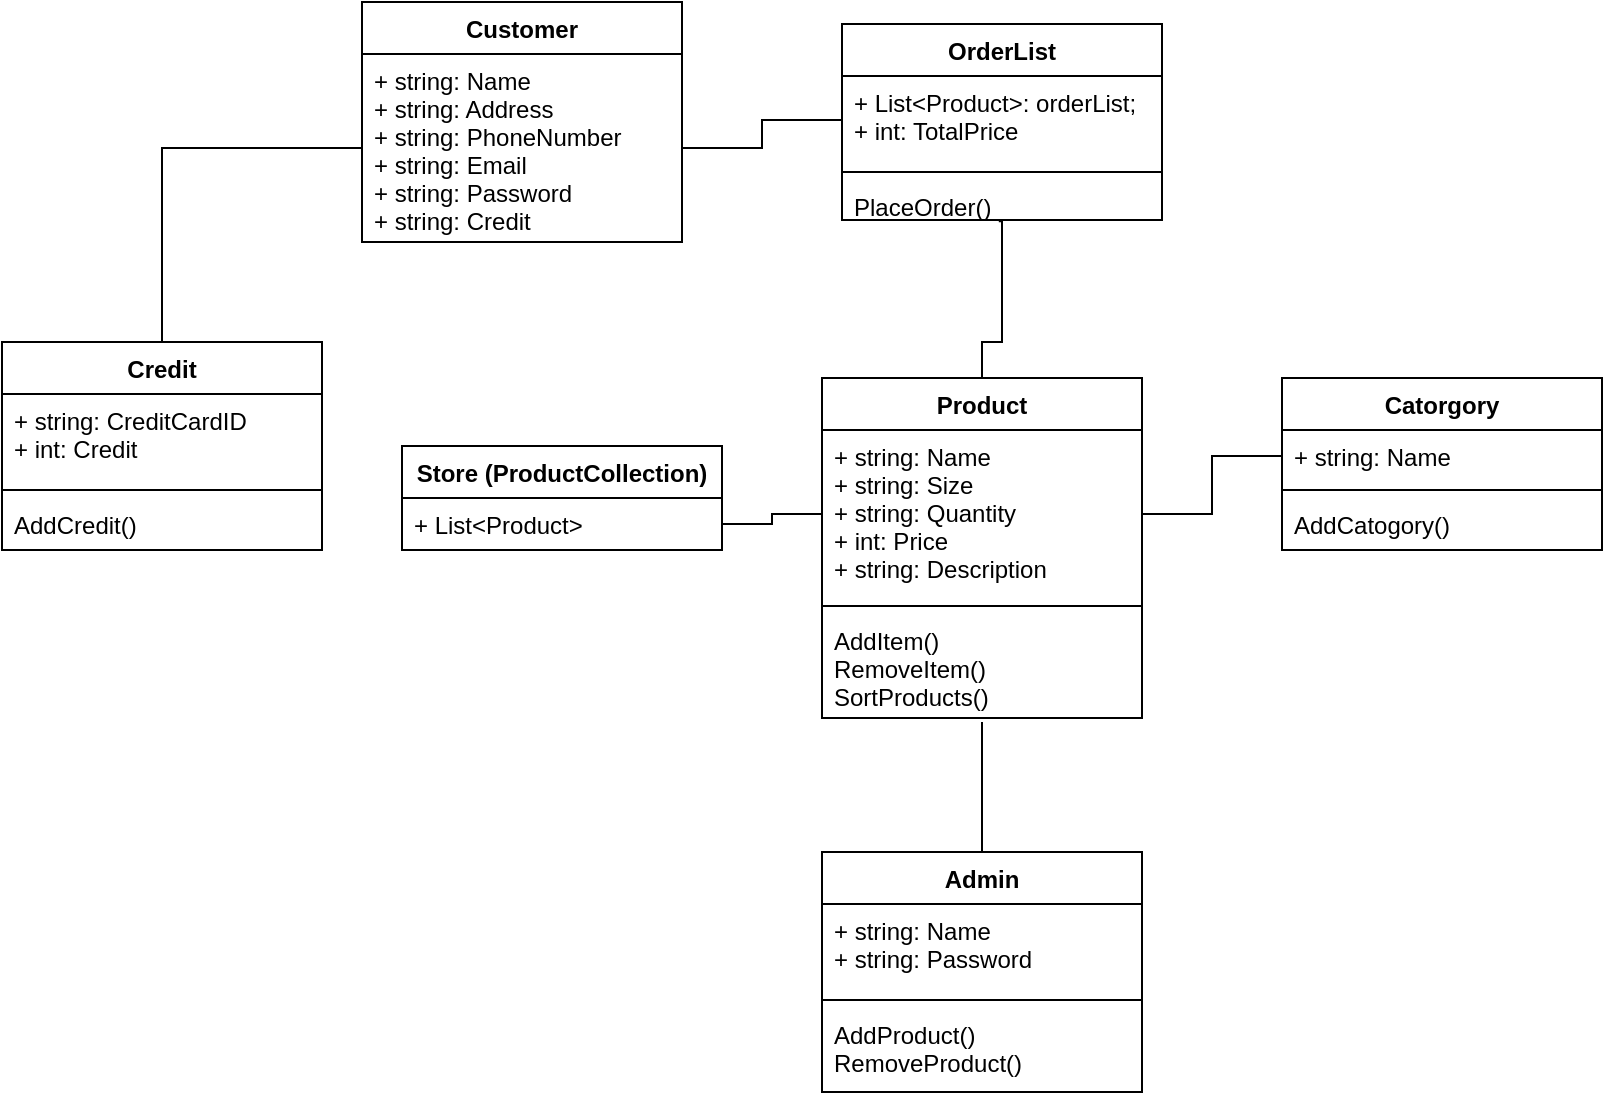 <mxfile version="15.4.3" type="device"><diagram id="3RcaKHQV1oWCa-epq9AX" name="Page-1"><mxGraphModel dx="1278" dy="574" grid="1" gridSize="10" guides="1" tooltips="1" connect="1" arrows="1" fold="1" page="1" pageScale="1" pageWidth="827" pageHeight="1169" math="0" shadow="0"><root><mxCell id="0"/><mxCell id="1" parent="0"/><mxCell id="vqwl6I-wv1Dx0zTTIJA1-2" value="OrderList" style="swimlane;fontStyle=1;align=center;verticalAlign=top;childLayout=stackLayout;horizontal=1;startSize=26;horizontalStack=0;resizeParent=1;resizeParentMax=0;resizeLast=0;collapsible=1;marginBottom=0;" vertex="1" parent="1"><mxGeometry x="440" y="111" width="160" height="98" as="geometry"/></mxCell><mxCell id="vqwl6I-wv1Dx0zTTIJA1-3" value="+ List&lt;Product&gt;: orderList;&#10;+ int: TotalPrice" style="text;strokeColor=none;fillColor=none;align=left;verticalAlign=top;spacingLeft=4;spacingRight=4;overflow=hidden;rotatable=0;points=[[0,0.5],[1,0.5]];portConstraint=eastwest;" vertex="1" parent="vqwl6I-wv1Dx0zTTIJA1-2"><mxGeometry y="26" width="160" height="44" as="geometry"/></mxCell><mxCell id="vqwl6I-wv1Dx0zTTIJA1-4" value="" style="line;strokeWidth=1;fillColor=none;align=left;verticalAlign=middle;spacingTop=-1;spacingLeft=3;spacingRight=3;rotatable=0;labelPosition=right;points=[];portConstraint=eastwest;" vertex="1" parent="vqwl6I-wv1Dx0zTTIJA1-2"><mxGeometry y="70" width="160" height="8" as="geometry"/></mxCell><mxCell id="vqwl6I-wv1Dx0zTTIJA1-5" value="PlaceOrder()" style="text;strokeColor=none;fillColor=none;align=left;verticalAlign=top;spacingLeft=4;spacingRight=4;overflow=hidden;rotatable=0;points=[[0,0.5],[1,0.5]];portConstraint=eastwest;" vertex="1" parent="vqwl6I-wv1Dx0zTTIJA1-2"><mxGeometry y="78" width="160" height="20" as="geometry"/></mxCell><mxCell id="vqwl6I-wv1Dx0zTTIJA1-6" value="Product" style="swimlane;fontStyle=1;align=center;verticalAlign=top;childLayout=stackLayout;horizontal=1;startSize=26;horizontalStack=0;resizeParent=1;resizeParentMax=0;resizeLast=0;collapsible=1;marginBottom=0;" vertex="1" parent="1"><mxGeometry x="430" y="288" width="160" height="170" as="geometry"/></mxCell><mxCell id="vqwl6I-wv1Dx0zTTIJA1-7" value="+ string: Name&#10;+ string: Size&#10;+ string: Quantity&#10;+ int: Price&#10;+ string: Description" style="text;strokeColor=none;fillColor=none;align=left;verticalAlign=top;spacingLeft=4;spacingRight=4;overflow=hidden;rotatable=0;points=[[0,0.5],[1,0.5]];portConstraint=eastwest;" vertex="1" parent="vqwl6I-wv1Dx0zTTIJA1-6"><mxGeometry y="26" width="160" height="84" as="geometry"/></mxCell><mxCell id="vqwl6I-wv1Dx0zTTIJA1-8" value="" style="line;strokeWidth=1;fillColor=none;align=left;verticalAlign=middle;spacingTop=-1;spacingLeft=3;spacingRight=3;rotatable=0;labelPosition=right;points=[];portConstraint=eastwest;" vertex="1" parent="vqwl6I-wv1Dx0zTTIJA1-6"><mxGeometry y="110" width="160" height="8" as="geometry"/></mxCell><mxCell id="vqwl6I-wv1Dx0zTTIJA1-9" value="AddItem()&#10;RemoveItem()&#10;SortProducts()&#10;" style="text;strokeColor=none;fillColor=none;align=left;verticalAlign=top;spacingLeft=4;spacingRight=4;overflow=hidden;rotatable=0;points=[[0,0.5],[1,0.5]];portConstraint=eastwest;" vertex="1" parent="vqwl6I-wv1Dx0zTTIJA1-6"><mxGeometry y="118" width="160" height="52" as="geometry"/></mxCell><mxCell id="vqwl6I-wv1Dx0zTTIJA1-10" value="Customer" style="swimlane;fontStyle=1;align=center;verticalAlign=top;childLayout=stackLayout;horizontal=1;startSize=26;horizontalStack=0;resizeParent=1;resizeParentMax=0;resizeLast=0;collapsible=1;marginBottom=0;" vertex="1" parent="1"><mxGeometry x="200" y="100" width="160" height="120" as="geometry"/></mxCell><mxCell id="vqwl6I-wv1Dx0zTTIJA1-11" value="+ string: Name&#10;+ string: Address&#10;+ string: PhoneNumber&#10;+ string: Email&#10;+ string: Password&#10;+ string: Credit&#10;&#10;" style="text;strokeColor=none;fillColor=none;align=left;verticalAlign=top;spacingLeft=4;spacingRight=4;overflow=hidden;rotatable=0;points=[[0,0.5],[1,0.5]];portConstraint=eastwest;" vertex="1" parent="vqwl6I-wv1Dx0zTTIJA1-10"><mxGeometry y="26" width="160" height="94" as="geometry"/></mxCell><mxCell id="vqwl6I-wv1Dx0zTTIJA1-15" value="Credit" style="swimlane;fontStyle=1;align=center;verticalAlign=top;childLayout=stackLayout;horizontal=1;startSize=26;horizontalStack=0;resizeParent=1;resizeParentMax=0;resizeLast=0;collapsible=1;marginBottom=0;" vertex="1" parent="1"><mxGeometry x="20" y="270" width="160" height="104" as="geometry"/></mxCell><mxCell id="vqwl6I-wv1Dx0zTTIJA1-16" value="+ string: CreditCardID&#10;+ int: Credit" style="text;strokeColor=none;fillColor=none;align=left;verticalAlign=top;spacingLeft=4;spacingRight=4;overflow=hidden;rotatable=0;points=[[0,0.5],[1,0.5]];portConstraint=eastwest;" vertex="1" parent="vqwl6I-wv1Dx0zTTIJA1-15"><mxGeometry y="26" width="160" height="44" as="geometry"/></mxCell><mxCell id="vqwl6I-wv1Dx0zTTIJA1-17" value="" style="line;strokeWidth=1;fillColor=none;align=left;verticalAlign=middle;spacingTop=-1;spacingLeft=3;spacingRight=3;rotatable=0;labelPosition=right;points=[];portConstraint=eastwest;" vertex="1" parent="vqwl6I-wv1Dx0zTTIJA1-15"><mxGeometry y="70" width="160" height="8" as="geometry"/></mxCell><mxCell id="vqwl6I-wv1Dx0zTTIJA1-18" value="AddCredit()" style="text;strokeColor=none;fillColor=none;align=left;verticalAlign=top;spacingLeft=4;spacingRight=4;overflow=hidden;rotatable=0;points=[[0,0.5],[1,0.5]];portConstraint=eastwest;" vertex="1" parent="vqwl6I-wv1Dx0zTTIJA1-15"><mxGeometry y="78" width="160" height="26" as="geometry"/></mxCell><mxCell id="vqwl6I-wv1Dx0zTTIJA1-19" value="Store (ProductCollection)" style="swimlane;fontStyle=1;align=center;verticalAlign=top;childLayout=stackLayout;horizontal=1;startSize=26;horizontalStack=0;resizeParent=1;resizeParentMax=0;resizeLast=0;collapsible=1;marginBottom=0;" vertex="1" parent="1"><mxGeometry x="220" y="322" width="160" height="52" as="geometry"/></mxCell><mxCell id="vqwl6I-wv1Dx0zTTIJA1-20" value="+ List&lt;Product&gt;" style="text;strokeColor=none;fillColor=none;align=left;verticalAlign=top;spacingLeft=4;spacingRight=4;overflow=hidden;rotatable=0;points=[[0,0.5],[1,0.5]];portConstraint=eastwest;" vertex="1" parent="vqwl6I-wv1Dx0zTTIJA1-19"><mxGeometry y="26" width="160" height="26" as="geometry"/></mxCell><mxCell id="vqwl6I-wv1Dx0zTTIJA1-23" value="Admin" style="swimlane;fontStyle=1;align=center;verticalAlign=top;childLayout=stackLayout;horizontal=1;startSize=26;horizontalStack=0;resizeParent=1;resizeParentMax=0;resizeLast=0;collapsible=1;marginBottom=0;" vertex="1" parent="1"><mxGeometry x="430" y="525" width="160" height="120" as="geometry"/></mxCell><mxCell id="vqwl6I-wv1Dx0zTTIJA1-24" value="+ string: Name&#10;+ string: Password" style="text;strokeColor=none;fillColor=none;align=left;verticalAlign=top;spacingLeft=4;spacingRight=4;overflow=hidden;rotatable=0;points=[[0,0.5],[1,0.5]];portConstraint=eastwest;" vertex="1" parent="vqwl6I-wv1Dx0zTTIJA1-23"><mxGeometry y="26" width="160" height="44" as="geometry"/></mxCell><mxCell id="vqwl6I-wv1Dx0zTTIJA1-25" value="" style="line;strokeWidth=1;fillColor=none;align=left;verticalAlign=middle;spacingTop=-1;spacingLeft=3;spacingRight=3;rotatable=0;labelPosition=right;points=[];portConstraint=eastwest;" vertex="1" parent="vqwl6I-wv1Dx0zTTIJA1-23"><mxGeometry y="70" width="160" height="8" as="geometry"/></mxCell><mxCell id="vqwl6I-wv1Dx0zTTIJA1-26" value="AddProduct()&#10;RemoveProduct()" style="text;strokeColor=none;fillColor=none;align=left;verticalAlign=top;spacingLeft=4;spacingRight=4;overflow=hidden;rotatable=0;points=[[0,0.5],[1,0.5]];portConstraint=eastwest;" vertex="1" parent="vqwl6I-wv1Dx0zTTIJA1-23"><mxGeometry y="78" width="160" height="42" as="geometry"/></mxCell><mxCell id="vqwl6I-wv1Dx0zTTIJA1-27" value="Catorgory" style="swimlane;fontStyle=1;align=center;verticalAlign=top;childLayout=stackLayout;horizontal=1;startSize=26;horizontalStack=0;resizeParent=1;resizeParentMax=0;resizeLast=0;collapsible=1;marginBottom=0;" vertex="1" parent="1"><mxGeometry x="660" y="288" width="160" height="86" as="geometry"/></mxCell><mxCell id="vqwl6I-wv1Dx0zTTIJA1-28" value="+ string: Name" style="text;strokeColor=none;fillColor=none;align=left;verticalAlign=top;spacingLeft=4;spacingRight=4;overflow=hidden;rotatable=0;points=[[0,0.5],[1,0.5]];portConstraint=eastwest;" vertex="1" parent="vqwl6I-wv1Dx0zTTIJA1-27"><mxGeometry y="26" width="160" height="26" as="geometry"/></mxCell><mxCell id="vqwl6I-wv1Dx0zTTIJA1-29" value="" style="line;strokeWidth=1;fillColor=none;align=left;verticalAlign=middle;spacingTop=-1;spacingLeft=3;spacingRight=3;rotatable=0;labelPosition=right;points=[];portConstraint=eastwest;" vertex="1" parent="vqwl6I-wv1Dx0zTTIJA1-27"><mxGeometry y="52" width="160" height="8" as="geometry"/></mxCell><mxCell id="vqwl6I-wv1Dx0zTTIJA1-30" value="AddCatogory()" style="text;strokeColor=none;fillColor=none;align=left;verticalAlign=top;spacingLeft=4;spacingRight=4;overflow=hidden;rotatable=0;points=[[0,0.5],[1,0.5]];portConstraint=eastwest;" vertex="1" parent="vqwl6I-wv1Dx0zTTIJA1-27"><mxGeometry y="60" width="160" height="26" as="geometry"/></mxCell><mxCell id="vqwl6I-wv1Dx0zTTIJA1-32" value="" style="endArrow=none;html=1;rounded=0;edgeStyle=orthogonalEdgeStyle;entryX=1;entryY=0.5;entryDx=0;entryDy=0;exitX=0;exitY=0.5;exitDx=0;exitDy=0;" edge="1" parent="1" source="vqwl6I-wv1Dx0zTTIJA1-3" target="vqwl6I-wv1Dx0zTTIJA1-11"><mxGeometry width="50" height="50" relative="1" as="geometry"><mxPoint x="130" y="460" as="sourcePoint"/><mxPoint x="180" y="410" as="targetPoint"/></mxGeometry></mxCell><mxCell id="vqwl6I-wv1Dx0zTTIJA1-33" value="" style="endArrow=none;html=1;rounded=0;edgeStyle=orthogonalEdgeStyle;exitX=0.5;exitY=0;exitDx=0;exitDy=0;entryX=0;entryY=0.5;entryDx=0;entryDy=0;" edge="1" parent="1" source="vqwl6I-wv1Dx0zTTIJA1-15" target="vqwl6I-wv1Dx0zTTIJA1-11"><mxGeometry width="50" height="50" relative="1" as="geometry"><mxPoint x="50" y="160" as="sourcePoint"/><mxPoint x="100" y="110" as="targetPoint"/></mxGeometry></mxCell><mxCell id="vqwl6I-wv1Dx0zTTIJA1-39" value="" style="endArrow=none;html=1;rounded=0;edgeStyle=orthogonalEdgeStyle;exitX=0.5;exitY=0;exitDx=0;exitDy=0;entryX=0.49;entryY=1.03;entryDx=0;entryDy=0;entryPerimeter=0;" edge="1" parent="1" source="vqwl6I-wv1Dx0zTTIJA1-6" target="vqwl6I-wv1Dx0zTTIJA1-5"><mxGeometry width="50" height="50" relative="1" as="geometry"><mxPoint x="470" y="270" as="sourcePoint"/><mxPoint x="520" y="220" as="targetPoint"/><Array as="points"><mxPoint x="510" y="270"/><mxPoint x="520" y="270"/><mxPoint x="520" y="210"/></Array></mxGeometry></mxCell><mxCell id="vqwl6I-wv1Dx0zTTIJA1-41" value="" style="endArrow=none;html=1;rounded=0;edgeStyle=orthogonalEdgeStyle;exitX=1;exitY=0.5;exitDx=0;exitDy=0;entryX=0;entryY=0.5;entryDx=0;entryDy=0;" edge="1" parent="1" source="vqwl6I-wv1Dx0zTTIJA1-20" target="vqwl6I-wv1Dx0zTTIJA1-7"><mxGeometry width="50" height="50" relative="1" as="geometry"><mxPoint x="390" y="330" as="sourcePoint"/><mxPoint x="440" y="280" as="targetPoint"/></mxGeometry></mxCell><mxCell id="vqwl6I-wv1Dx0zTTIJA1-42" value="" style="endArrow=none;html=1;rounded=0;edgeStyle=orthogonalEdgeStyle;entryX=0;entryY=0.5;entryDx=0;entryDy=0;exitX=1;exitY=0.5;exitDx=0;exitDy=0;" edge="1" parent="1" source="vqwl6I-wv1Dx0zTTIJA1-7" target="vqwl6I-wv1Dx0zTTIJA1-28"><mxGeometry width="50" height="50" relative="1" as="geometry"><mxPoint x="600" y="380" as="sourcePoint"/><mxPoint x="650" y="330" as="targetPoint"/></mxGeometry></mxCell><mxCell id="vqwl6I-wv1Dx0zTTIJA1-43" value="" style="endArrow=none;html=1;rounded=0;edgeStyle=orthogonalEdgeStyle;exitX=0.5;exitY=0;exitDx=0;exitDy=0;" edge="1" parent="1" source="vqwl6I-wv1Dx0zTTIJA1-23"><mxGeometry width="50" height="50" relative="1" as="geometry"><mxPoint x="340" y="508" as="sourcePoint"/><mxPoint x="510" y="460" as="targetPoint"/><Array as="points"><mxPoint x="510" y="480"/><mxPoint x="510" y="480"/></Array></mxGeometry></mxCell></root></mxGraphModel></diagram></mxfile>